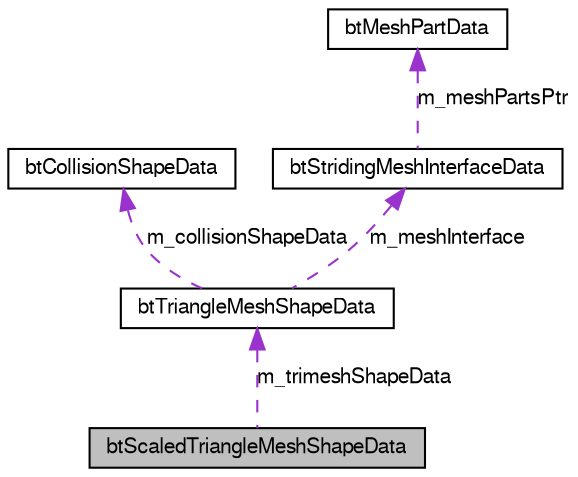 digraph G
{
  bgcolor="transparent";
  edge [fontname="FreeSans",fontsize=10,labelfontname="FreeSans",labelfontsize=10];
  node [fontname="FreeSans",fontsize=10,shape=record];
  Node1 [label="btScaledTriangleMeshShapeData",height=0.2,width=0.4,color="black", fillcolor="grey75", style="filled" fontcolor="black"];
  Node2 -> Node1 [dir=back,color="darkorchid3",fontsize=10,style="dashed",label="m_trimeshShapeData"];
  Node2 [label="btTriangleMeshShapeData",height=0.2,width=0.4,color="black",URL="$structbt_triangle_mesh_shape_data.html",tooltip="do not change those serialization structures, it requires an updated sBulletDNAstr/sBulletDNAstr64..."];
  Node3 -> Node2 [dir=back,color="darkorchid3",fontsize=10,style="dashed",label="m_collisionShapeData"];
  Node3 [label="btCollisionShapeData",height=0.2,width=0.4,color="black",URL="$structbt_collision_shape_data.html",tooltip="do not change those serialization structures, it requires an updated sBulletDNAstr/sBulletDNAstr64..."];
  Node4 -> Node2 [dir=back,color="darkorchid3",fontsize=10,style="dashed",label="m_meshInterface"];
  Node4 [label="btStridingMeshInterfaceData",height=0.2,width=0.4,color="black",URL="$structbt_striding_mesh_interface_data.html",tooltip="do not change those serialization structures, it requires an updated sBulletDNAstr/sBulletDNAstr64..."];
  Node5 -> Node4 [dir=back,color="darkorchid3",fontsize=10,style="dashed",label="m_meshPartsPtr"];
  Node5 [label="btMeshPartData",height=0.2,width=0.4,color="black",URL="$structbt_mesh_part_data.html",tooltip="do not change those serialization structures, it requires an updated sBulletDNAstr/sBulletDNAstr64..."];
}
